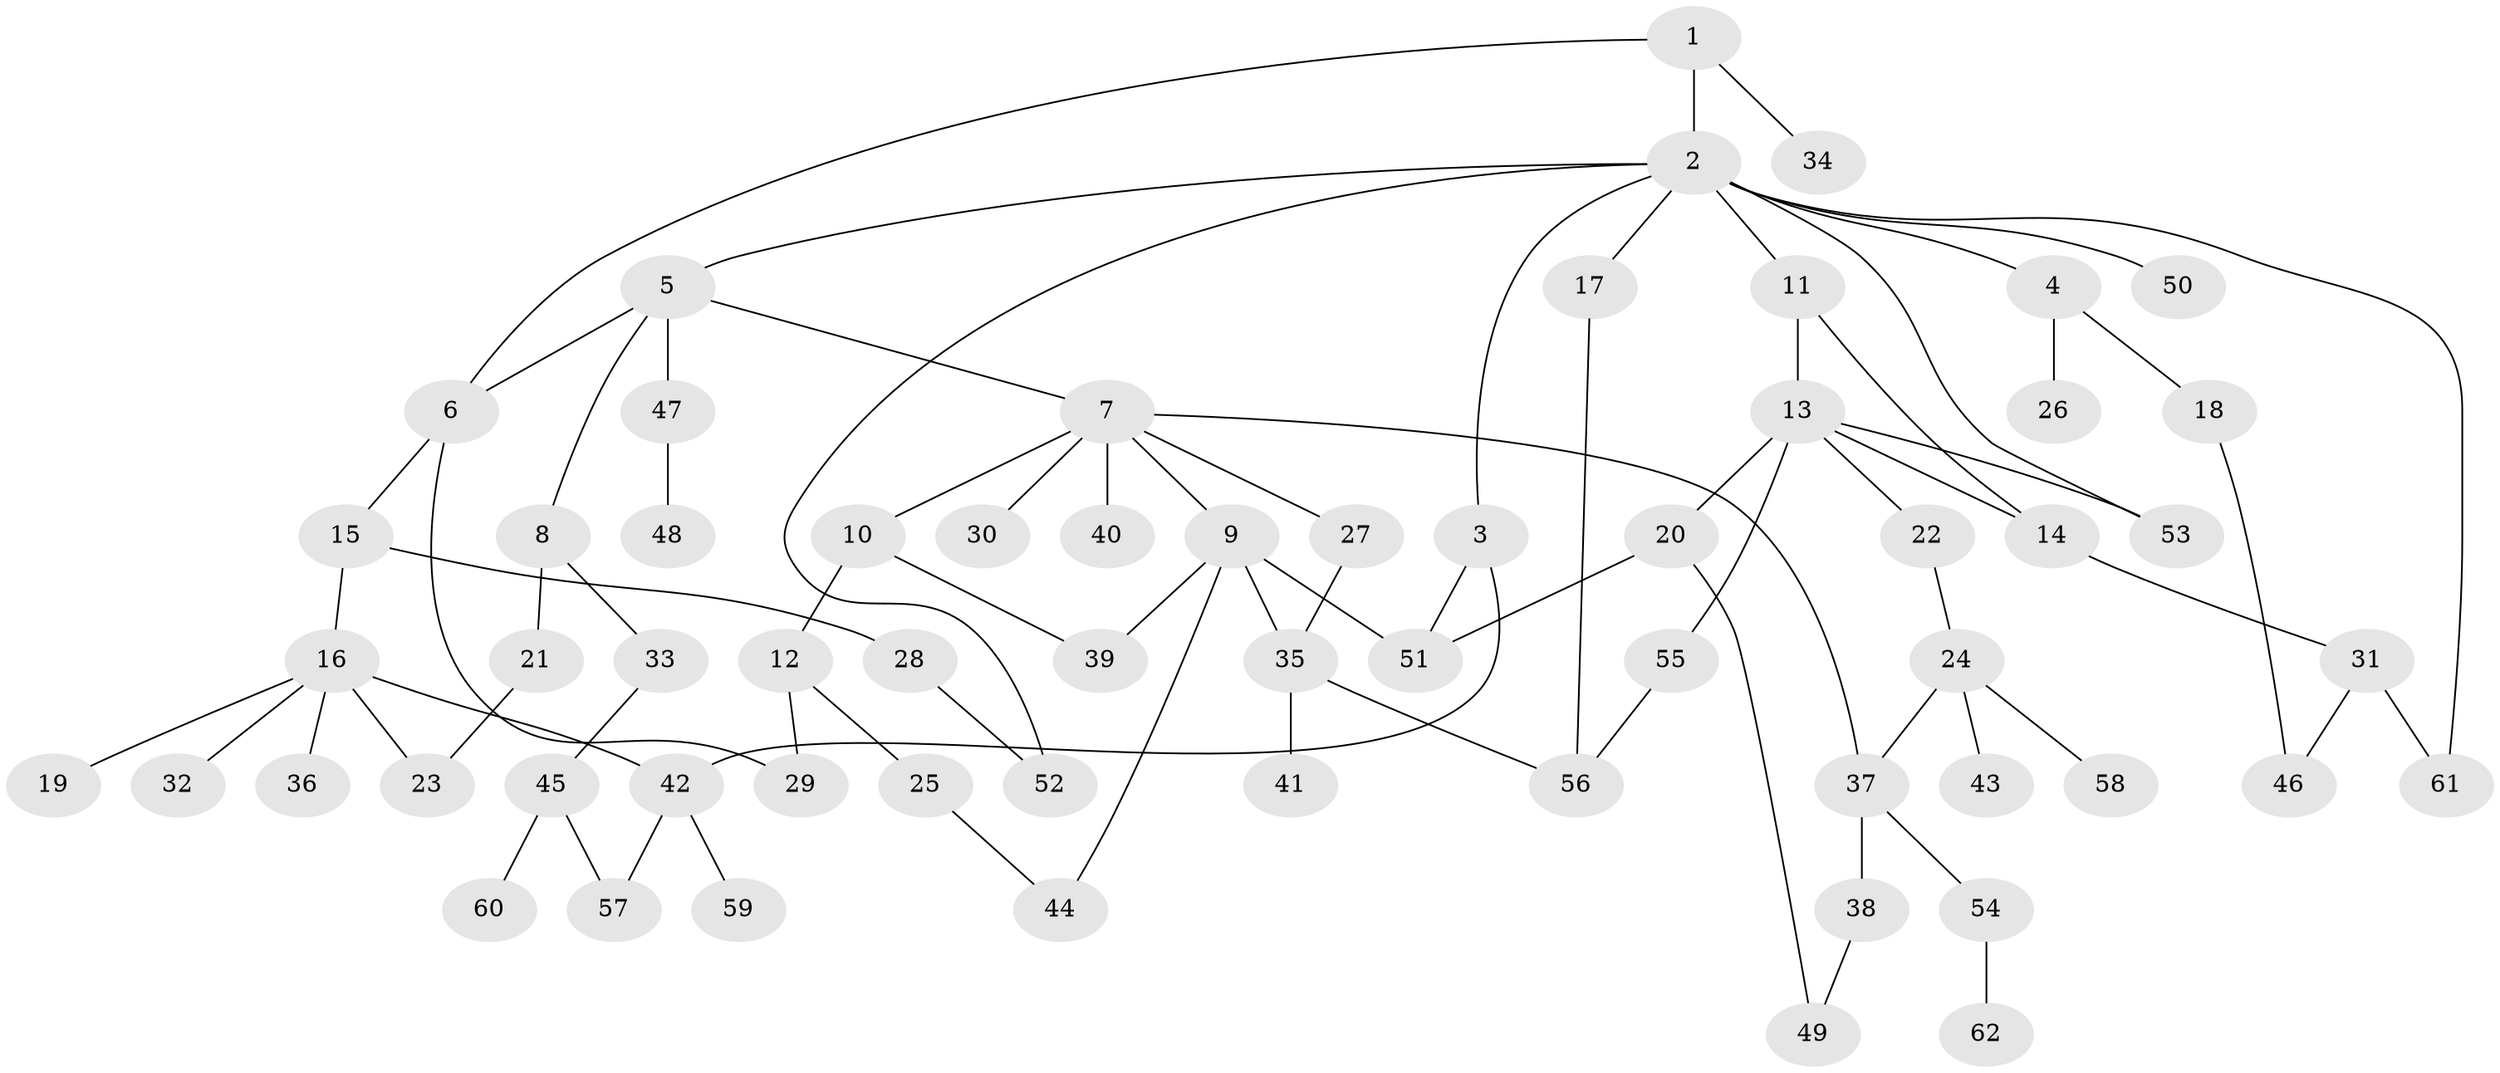 // coarse degree distribution, {6: 0.04, 2: 0.28, 4: 0.24, 1: 0.12, 3: 0.24, 8: 0.04, 5: 0.04}
// Generated by graph-tools (version 1.1) at 2025/36/03/04/25 23:36:09]
// undirected, 62 vertices, 80 edges
graph export_dot {
  node [color=gray90,style=filled];
  1;
  2;
  3;
  4;
  5;
  6;
  7;
  8;
  9;
  10;
  11;
  12;
  13;
  14;
  15;
  16;
  17;
  18;
  19;
  20;
  21;
  22;
  23;
  24;
  25;
  26;
  27;
  28;
  29;
  30;
  31;
  32;
  33;
  34;
  35;
  36;
  37;
  38;
  39;
  40;
  41;
  42;
  43;
  44;
  45;
  46;
  47;
  48;
  49;
  50;
  51;
  52;
  53;
  54;
  55;
  56;
  57;
  58;
  59;
  60;
  61;
  62;
  1 -- 2;
  1 -- 6;
  1 -- 34;
  2 -- 3;
  2 -- 4;
  2 -- 5;
  2 -- 11;
  2 -- 17;
  2 -- 50;
  2 -- 52;
  2 -- 61;
  2 -- 53;
  3 -- 42;
  3 -- 51;
  4 -- 18;
  4 -- 26;
  5 -- 7;
  5 -- 8;
  5 -- 47;
  5 -- 6;
  6 -- 15;
  6 -- 29;
  7 -- 9;
  7 -- 10;
  7 -- 27;
  7 -- 30;
  7 -- 40;
  7 -- 37;
  8 -- 21;
  8 -- 33;
  9 -- 35;
  9 -- 39;
  9 -- 51;
  9 -- 44;
  10 -- 12;
  10 -- 39;
  11 -- 13;
  11 -- 14;
  12 -- 25;
  12 -- 29;
  13 -- 20;
  13 -- 22;
  13 -- 53;
  13 -- 55;
  13 -- 14;
  14 -- 31;
  15 -- 16;
  15 -- 28;
  16 -- 19;
  16 -- 23;
  16 -- 32;
  16 -- 36;
  16 -- 42;
  17 -- 56;
  18 -- 46;
  20 -- 51;
  20 -- 49;
  21 -- 23;
  22 -- 24;
  24 -- 37;
  24 -- 43;
  24 -- 58;
  25 -- 44;
  27 -- 35;
  28 -- 52;
  31 -- 61;
  31 -- 46;
  33 -- 45;
  35 -- 41;
  35 -- 56;
  37 -- 38;
  37 -- 54;
  38 -- 49;
  42 -- 57;
  42 -- 59;
  45 -- 60;
  45 -- 57;
  47 -- 48;
  54 -- 62;
  55 -- 56;
}
